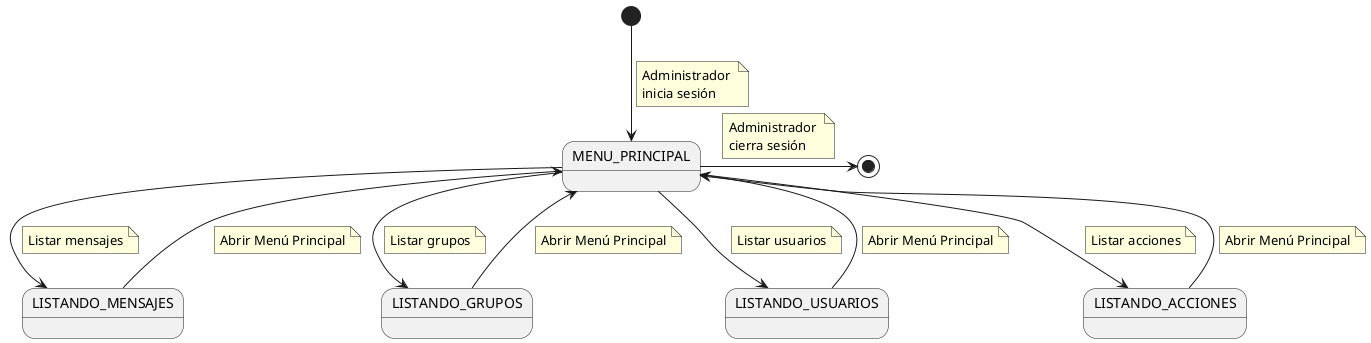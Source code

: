 @startuml diagramaContextoAdministrador
state "MENU_PRINCIPAL" as MenuPrincipal
state "LISTANDO_MENSAJES" as ListandoMensaje
state "LISTANDO_GRUPOS" as Grupos
state "LISTANDO_USUARIOS" as Usuarios
state "LISTANDO_ACCIONES" as Auditoria

[*] --> MenuPrincipal
    note on link
        Administrador 
        inicia sesión
    end note

MenuPrincipal -> [*]
    note on link
        Administrador 
        cierra sesión
    end note

MenuPrincipal --> ListandoMensaje
    note on link
        Listar mensajes
    end note

ListandoMensaje --> MenuPrincipal
    note on link
        Abrir Menú Principal
    end note

MenuPrincipal --> Grupos
    note on link
        Listar grupos
    end note

Grupos --> MenuPrincipal
    note on link
        Abrir Menú Principal
    end note

MenuPrincipal --> Usuarios
    note on link
        Listar usuarios
    end note

Usuarios--> MenuPrincipal
    note on link
        Abrir Menú Principal
    end note

MenuPrincipal --> Auditoria
    note on link
        Listar acciones
    end note

Auditoria --> MenuPrincipal
    note on link
        Abrir Menú Principal
    end note

@enduml